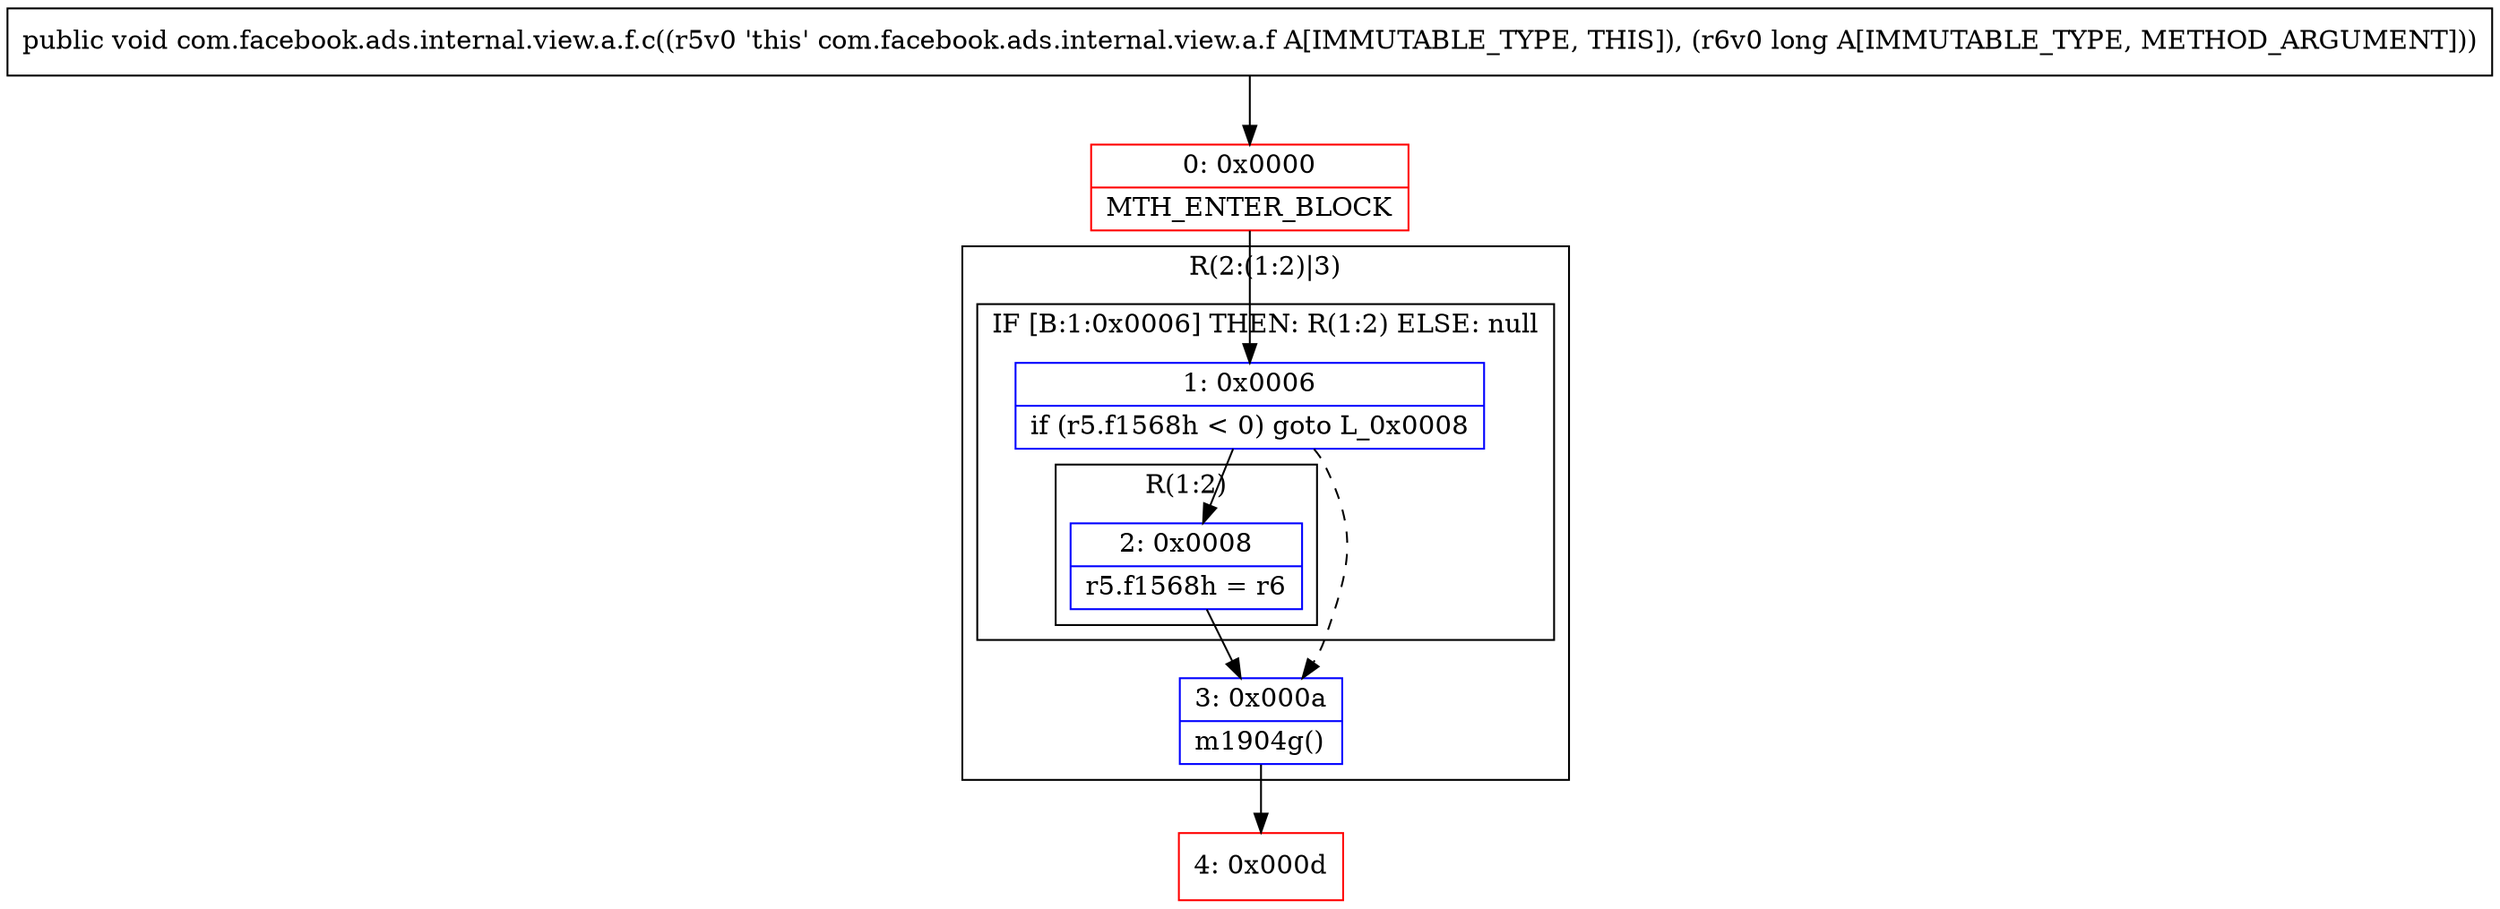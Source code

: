 digraph "CFG forcom.facebook.ads.internal.view.a.f.c(J)V" {
subgraph cluster_Region_1359854 {
label = "R(2:(1:2)|3)";
node [shape=record,color=blue];
subgraph cluster_IfRegion_922647962 {
label = "IF [B:1:0x0006] THEN: R(1:2) ELSE: null";
node [shape=record,color=blue];
Node_1 [shape=record,label="{1\:\ 0x0006|if (r5.f1568h \< 0) goto L_0x0008\l}"];
subgraph cluster_Region_729335049 {
label = "R(1:2)";
node [shape=record,color=blue];
Node_2 [shape=record,label="{2\:\ 0x0008|r5.f1568h = r6\l}"];
}
}
Node_3 [shape=record,label="{3\:\ 0x000a|m1904g()\l}"];
}
Node_0 [shape=record,color=red,label="{0\:\ 0x0000|MTH_ENTER_BLOCK\l}"];
Node_4 [shape=record,color=red,label="{4\:\ 0x000d}"];
MethodNode[shape=record,label="{public void com.facebook.ads.internal.view.a.f.c((r5v0 'this' com.facebook.ads.internal.view.a.f A[IMMUTABLE_TYPE, THIS]), (r6v0 long A[IMMUTABLE_TYPE, METHOD_ARGUMENT])) }"];
MethodNode -> Node_0;
Node_1 -> Node_2;
Node_1 -> Node_3[style=dashed];
Node_2 -> Node_3;
Node_3 -> Node_4;
Node_0 -> Node_1;
}

